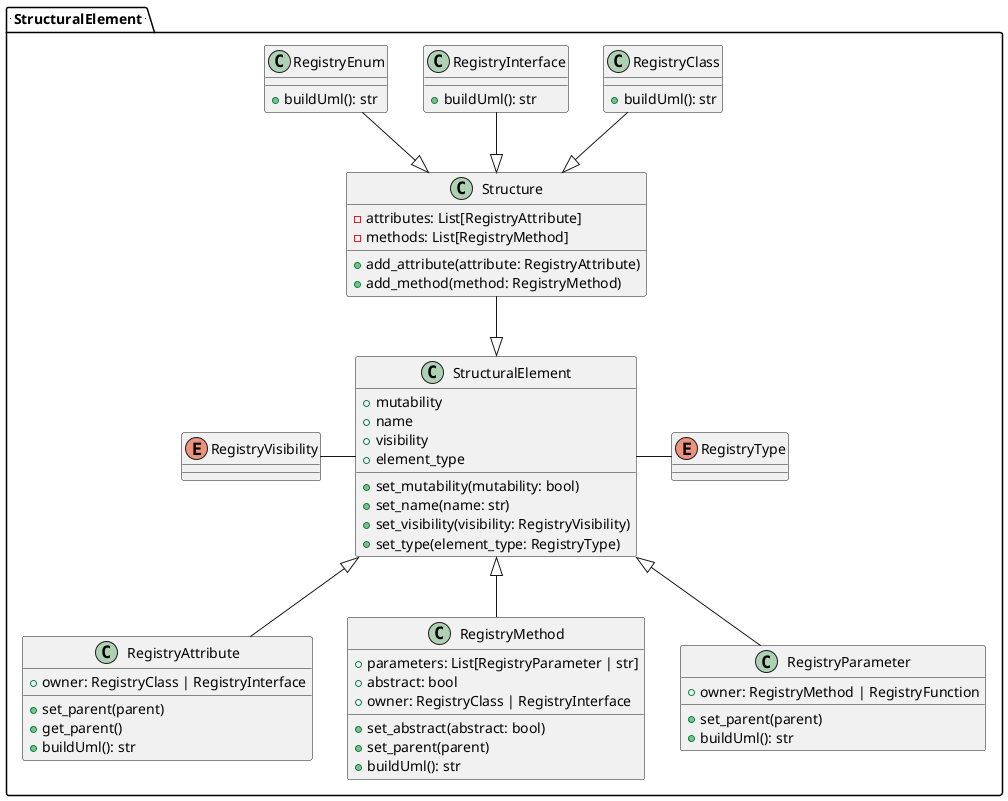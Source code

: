 
@startuml


package "-- StructuralElement --" {

    class StructuralElement{
        + mutability
        + name
        + visibility
        + element_type
        + set_mutability(mutability: bool)
        + set_name(name: str)
        + set_visibility(visibility: RegistryVisibility)
        + set_type(element_type: RegistryType)
    }

    class Structure{
        - attributes: List[RegistryAttribute]
        - methods: List[RegistryMethod]
        + add_attribute(attribute: RegistryAttribute)
        + add_method(method: RegistryMethod)
    }

    class RegistryAttribute {
        + owner: RegistryClass | RegistryInterface
        + set_parent(parent)
        + get_parent()
        + buildUml(): str
    }

    class RegistryMethod {
        + parameters: List[RegistryParameter | str]
        + abstract: bool
        + owner: RegistryClass | RegistryInterface
        + set_abstract(abstract: bool)
        + set_parent(parent)
        + buildUml(): str
    }

    class RegistryParameter {
        + owner: RegistryMethod | RegistryFunction
        + set_parent(parent)
        + buildUml(): str
    }

    enum RegistryVisibility {
    }

    enum RegistryType {
    }

    class RegistryClass {
        + buildUml(): str
    }

    class RegistryInterface {
        + buildUml(): str
    }

    class RegistryEnum {
        + buildUml(): str
    }

}



RegistryType -left- StructuralElement
RegistryVisibility -right- StructuralElement


Structure -down-|> StructuralElement

RegistryParameter -up-|> StructuralElement
RegistryAttribute -up-|> StructuralElement
RegistryMethod -up-|> StructuralElement

RegistryEnum -down-|> Structure
RegistryInterface -down-|> Structure
RegistryClass -down-|> Structure

@enduml
